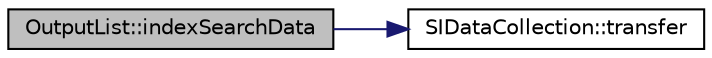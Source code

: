 digraph "OutputList::indexSearchData"
{
 // LATEX_PDF_SIZE
  edge [fontname="Helvetica",fontsize="10",labelfontname="Helvetica",labelfontsize="10"];
  node [fontname="Helvetica",fontsize="10",shape=record];
  rankdir="LR";
  Node1 [label="OutputList::indexSearchData",height=0.2,width=0.4,color="black", fillcolor="grey75", style="filled", fontcolor="black",tooltip=" "];
  Node1 -> Node2 [color="midnightblue",fontsize="10",style="solid",fontname="Helvetica"];
  Node2 [label="SIDataCollection::transfer",height=0.2,width=0.4,color="black", fillcolor="white", style="filled",URL="$classSIDataCollection.html#afab029e39c21f84a63aad5601f195b37",tooltip=" "];
}
